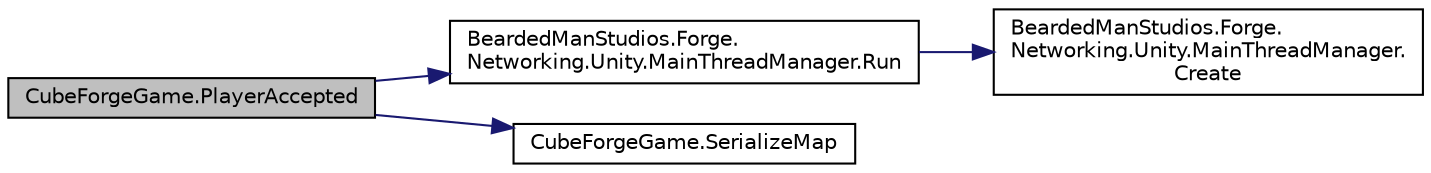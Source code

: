 digraph "CubeForgeGame.PlayerAccepted"
{
 // LATEX_PDF_SIZE
  edge [fontname="Helvetica",fontsize="10",labelfontname="Helvetica",labelfontsize="10"];
  node [fontname="Helvetica",fontsize="10",shape=record];
  rankdir="LR";
  Node35 [label="CubeForgeGame.PlayerAccepted",height=0.2,width=0.4,color="black", fillcolor="grey75", style="filled", fontcolor="black",tooltip=" "];
  Node35 -> Node36 [color="midnightblue",fontsize="10",style="solid",fontname="Helvetica"];
  Node36 [label="BeardedManStudios.Forge.\lNetworking.Unity.MainThreadManager.Run",height=0.2,width=0.4,color="black", fillcolor="white", style="filled",URL="$class_bearded_man_studios_1_1_forge_1_1_networking_1_1_unity_1_1_main_thread_manager.html#a7af2419cbe4e68c03830072a2fb535b8",tooltip="Add a function to the list of functions to call on the main thread via the Update function"];
  Node36 -> Node37 [color="midnightblue",fontsize="10",style="solid",fontname="Helvetica"];
  Node37 [label="BeardedManStudios.Forge.\lNetworking.Unity.MainThreadManager.\lCreate",height=0.2,width=0.4,color="black", fillcolor="white", style="filled",URL="$class_bearded_man_studios_1_1_forge_1_1_networking_1_1_unity_1_1_main_thread_manager.html#a1c20676eb649b3ce5d53a15f1d57c7e4",tooltip="This will create a main thread manager if one is not already created"];
  Node35 -> Node38 [color="midnightblue",fontsize="10",style="solid",fontname="Helvetica"];
  Node38 [label="CubeForgeGame.SerializeMap",height=0.2,width=0.4,color="black", fillcolor="white", style="filled",URL="$class_cube_forge_game.html#a9fac126adc5e321b92b9a8016537219d",tooltip="Serialize the 3-dimensional cubic map into a single dimensional array Also takes care of packing the ..."];
}
